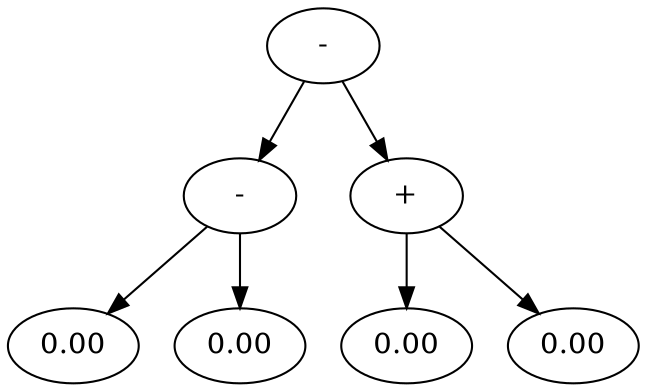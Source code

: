 digraph Tree
{
rankdir = TB;
node0000029e04e809a0 [label = "-"];
node0000029e04e809a0 -> node0000029e04e80ac0;
node0000029e04e80ac0 [label = "-"];
node0000029e04e80ac0 -> node0000029e04e80520;
node0000029e04e80520 [label = "0.00"];
node0000029e04e80ac0 -> node0000029e04e807c0;
node0000029e04e807c0 [label = "0.00"];
node0000029e04e809a0 -> node0000029e04e800a0;
node0000029e04e800a0 [label = "+"];
node0000029e04e800a0 -> node0000029e04e80100;
node0000029e04e80100 [label = "0.00"];
node0000029e04e800a0 -> node0000029e04e80940;
node0000029e04e80940 [label = "0.00"];
}